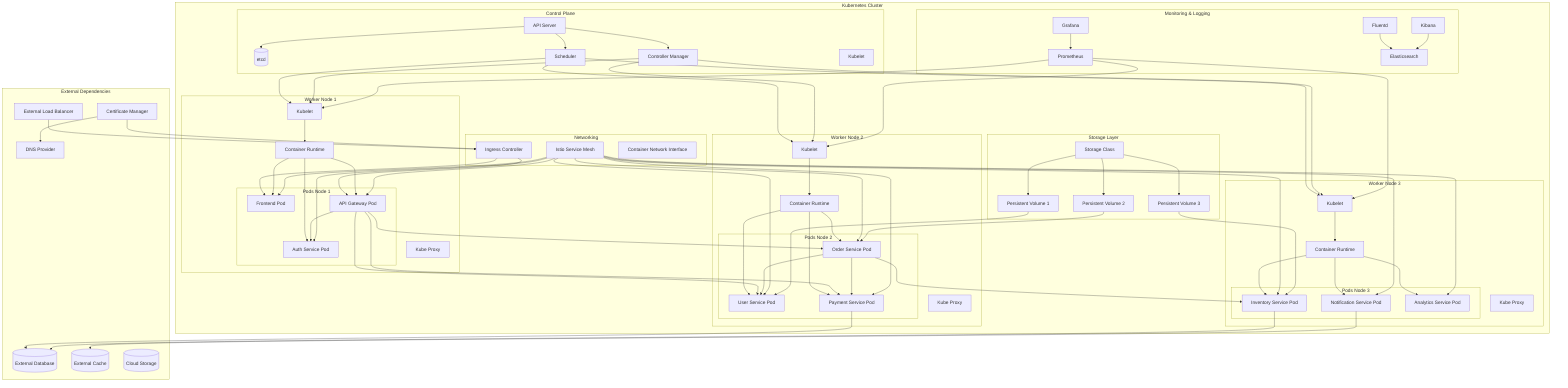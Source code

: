 graph TB
    subgraph "Kubernetes Cluster"
        subgraph "Control Plane"
            APISERVER[API Server]
            ETCD[(etcd)]
            SCHEDULER[Scheduler]
            CONTROLLER[Controller Manager]
            KUBELET_MASTER[Kubelet]
        end
        
        subgraph "Worker Node 1"
            KUBELET1[Kubelet]
            KUBE_PROXY1[Kube Proxy]
            CONTAINER_RUNTIME1[Container Runtime]
            
            subgraph "Pods Node 1"
                POD1[Frontend Pod]
                POD2[API Gateway Pod]
                POD3[Auth Service Pod]
            end
        end
        
        subgraph "Worker Node 2"
            KUBELET2[Kubelet]
            KUBE_PROXY2[Kube Proxy]
            CONTAINER_RUNTIME2[Container Runtime]
            
            subgraph "Pods Node 2"
                POD4[User Service Pod]
                POD5[Order Service Pod]
                POD6[Payment Service Pod]
            end
        end
        
        subgraph "Worker Node 3"
            KUBELET3[Kubelet]
            KUBE_PROXY3[Kube Proxy]
            CONTAINER_RUNTIME3[Container Runtime]
            
            subgraph "Pods Node 3"
                POD7[Inventory Service Pod]
                POD8[Notification Service Pod]
                POD9[Analytics Service Pod]
            end
        end
        
        subgraph "Storage Layer"
            PV1[Persistent Volume 1]
            PV2[Persistent Volume 2]
            PV3[Persistent Volume 3]
            STORAGE_CLASS[Storage Class]
        end
        
        subgraph "Networking"
            INGRESS[Ingress Controller]
            SERVICE_MESH[Istio Service Mesh]
            CNI[Container Network Interface]
        end
        
        subgraph "Monitoring & Logging"
            PROMETHEUS[Prometheus]
            GRAFANA[Grafana]
            ELASTICSEARCH[Elasticsearch]
            KIBANA[Kibana]
            FLUENTD[Fluentd]
        end
    end
    
    subgraph "External Dependencies"
        LOAD_BALANCER[External Load Balancer]
        DNS[DNS Provider]
        CERT_MANAGER[Certificate Manager]
        EXTERNAL_DB[(External Database)]
        EXTERNAL_CACHE[(External Cache)]
        CLOUD_STORAGE[(Cloud Storage)]
    end
    
    LOAD_BALANCER --> INGRESS
    INGRESS --> POD1
    INGRESS --> POD2
    
    APISERVER --> ETCD
    APISERVER --> SCHEDULER
    APISERVER --> CONTROLLER
    
    SCHEDULER --> KUBELET1
    SCHEDULER --> KUBELET2
    SCHEDULER --> KUBELET3
    
    CONTROLLER --> KUBELET1
    CONTROLLER --> KUBELET2
    CONTROLLER --> KUBELET3
    
    KUBELET1 --> CONTAINER_RUNTIME1
    KUBELET2 --> CONTAINER_RUNTIME2
    KUBELET3 --> CONTAINER_RUNTIME3
    
    CONTAINER_RUNTIME1 --> POD1
    CONTAINER_RUNTIME1 --> POD2
    CONTAINER_RUNTIME1 --> POD3
    
    CONTAINER_RUNTIME2 --> POD4
    CONTAINER_RUNTIME2 --> POD5
    CONTAINER_RUNTIME2 --> POD6
    
    CONTAINER_RUNTIME3 --> POD7
    CONTAINER_RUNTIME3 --> POD8
    CONTAINER_RUNTIME3 --> POD9
    
    POD2 --> POD3
    POD2 --> POD4
    POD2 --> POD5
    POD2 --> POD6
    POD5 --> POD4
    POD5 --> POD6
    POD5 --> POD7
    POD6 --> EXTERNAL_DB
    POD7 --> EXTERNAL_DB
    POD8 --> EXTERNAL_CACHE
    
    SERVICE_MESH --> POD1
    SERVICE_MESH --> POD2
    SERVICE_MESH --> POD3
    SERVICE_MESH --> POD4
    SERVICE_MESH --> POD5
    SERVICE_MESH --> POD6
    SERVICE_MESH --> POD7
    SERVICE_MESH --> POD8
    SERVICE_MESH --> POD9
    
    STORAGE_CLASS --> PV1
    STORAGE_CLASS --> PV2
    STORAGE_CLASS --> PV3
    
    PV1 --> POD4
    PV2 --> POD5
    PV3 --> POD7
    
    PROMETHEUS --> KUBELET1
    PROMETHEUS --> KUBELET2
    PROMETHEUS --> KUBELET3
    GRAFANA --> PROMETHEUS
    
    FLUENTD --> ELASTICSEARCH
    KIBANA --> ELASTICSEARCH
    
    CERT_MANAGER --> DNS
    CERT_MANAGER --> INGRESS